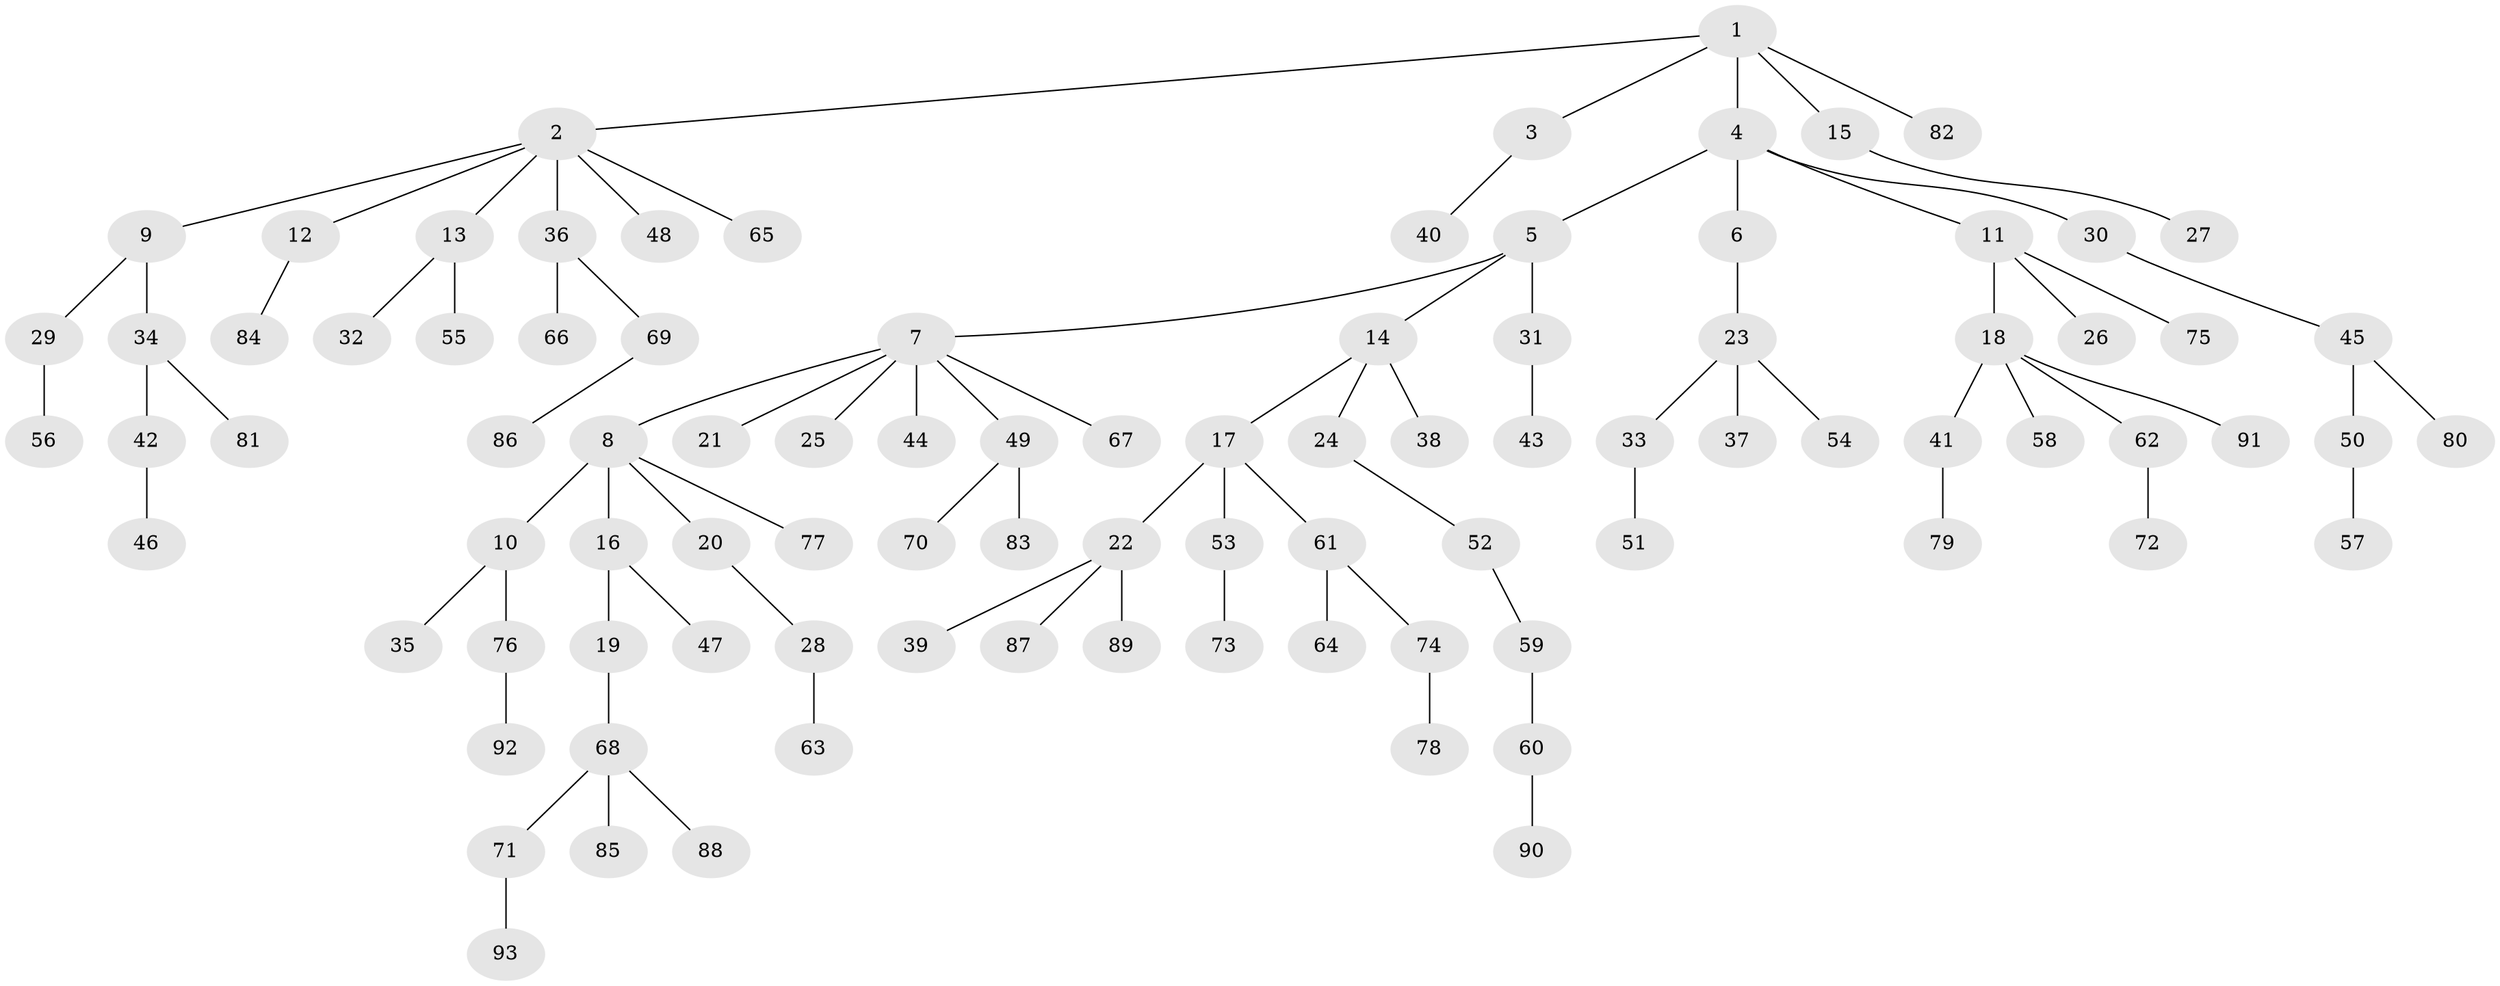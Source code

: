 // Generated by graph-tools (version 1.1) at 2025/50/03/09/25 03:50:21]
// undirected, 93 vertices, 92 edges
graph export_dot {
graph [start="1"]
  node [color=gray90,style=filled];
  1;
  2;
  3;
  4;
  5;
  6;
  7;
  8;
  9;
  10;
  11;
  12;
  13;
  14;
  15;
  16;
  17;
  18;
  19;
  20;
  21;
  22;
  23;
  24;
  25;
  26;
  27;
  28;
  29;
  30;
  31;
  32;
  33;
  34;
  35;
  36;
  37;
  38;
  39;
  40;
  41;
  42;
  43;
  44;
  45;
  46;
  47;
  48;
  49;
  50;
  51;
  52;
  53;
  54;
  55;
  56;
  57;
  58;
  59;
  60;
  61;
  62;
  63;
  64;
  65;
  66;
  67;
  68;
  69;
  70;
  71;
  72;
  73;
  74;
  75;
  76;
  77;
  78;
  79;
  80;
  81;
  82;
  83;
  84;
  85;
  86;
  87;
  88;
  89;
  90;
  91;
  92;
  93;
  1 -- 2;
  1 -- 3;
  1 -- 4;
  1 -- 15;
  1 -- 82;
  2 -- 9;
  2 -- 12;
  2 -- 13;
  2 -- 36;
  2 -- 48;
  2 -- 65;
  3 -- 40;
  4 -- 5;
  4 -- 6;
  4 -- 11;
  4 -- 30;
  5 -- 7;
  5 -- 14;
  5 -- 31;
  6 -- 23;
  7 -- 8;
  7 -- 21;
  7 -- 25;
  7 -- 44;
  7 -- 49;
  7 -- 67;
  8 -- 10;
  8 -- 16;
  8 -- 20;
  8 -- 77;
  9 -- 29;
  9 -- 34;
  10 -- 35;
  10 -- 76;
  11 -- 18;
  11 -- 26;
  11 -- 75;
  12 -- 84;
  13 -- 32;
  13 -- 55;
  14 -- 17;
  14 -- 24;
  14 -- 38;
  15 -- 27;
  16 -- 19;
  16 -- 47;
  17 -- 22;
  17 -- 53;
  17 -- 61;
  18 -- 41;
  18 -- 58;
  18 -- 62;
  18 -- 91;
  19 -- 68;
  20 -- 28;
  22 -- 39;
  22 -- 87;
  22 -- 89;
  23 -- 33;
  23 -- 37;
  23 -- 54;
  24 -- 52;
  28 -- 63;
  29 -- 56;
  30 -- 45;
  31 -- 43;
  33 -- 51;
  34 -- 42;
  34 -- 81;
  36 -- 66;
  36 -- 69;
  41 -- 79;
  42 -- 46;
  45 -- 50;
  45 -- 80;
  49 -- 70;
  49 -- 83;
  50 -- 57;
  52 -- 59;
  53 -- 73;
  59 -- 60;
  60 -- 90;
  61 -- 64;
  61 -- 74;
  62 -- 72;
  68 -- 71;
  68 -- 85;
  68 -- 88;
  69 -- 86;
  71 -- 93;
  74 -- 78;
  76 -- 92;
}
